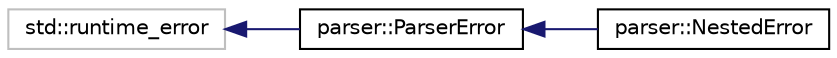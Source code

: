 digraph "Graphical Class Hierarchy"
{
 // LATEX_PDF_SIZE
  bgcolor="transparent";
  edge [fontname="Helvetica",fontsize="10",labelfontname="Helvetica",labelfontsize="10"];
  node [fontname="Helvetica",fontsize="10",shape=record];
  rankdir="LR";
  Node2 [label="std::runtime_error",height=0.2,width=0.4,color="grey75",tooltip=" "];
  Node2 -> Node0 [dir="back",color="midnightblue",fontsize="10",style="solid",fontname="Helvetica"];
  Node0 [label="parser::ParserError",height=0.2,width=0.4,color="black",URL="$classparser_1_1ParserError.html",tooltip=" "];
  Node0 -> Node1 [dir="back",color="midnightblue",fontsize="10",style="solid",fontname="Helvetica"];
  Node1 [label="parser::NestedError",height=0.2,width=0.4,color="black",URL="$classparser_1_1NestedError.html",tooltip=" "];
}
